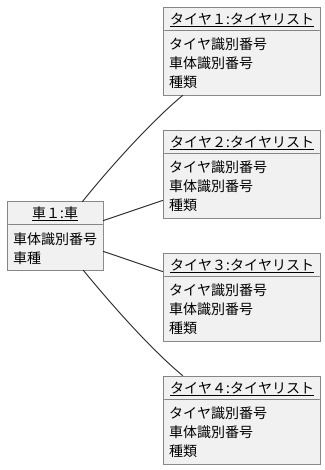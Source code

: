 @startuml 車
    left to right direction
    object "<u>車１:車</u>" as O1 {
        車体識別番号
        車種
    }

    object "<u>タイヤ１:タイヤリスト</u>" as O2 {
        タイヤ識別番号
        車体識別番号
        種類
    }
    object "<u>タイヤ２:タイヤリスト</u>" as O3 {
        タイヤ識別番号
        車体識別番号
        種類
    }
    object "<u>タイヤ３:タイヤリスト</u>" as O4 {
        タイヤ識別番号
        車体識別番号
        種類
    }
    object "<u>タイヤ４:タイヤリスト</u>" as O5 {
        タイヤ識別番号
        車体識別番号
        種類
    }

    O1 -- O2
    O1 -- O3
    O1 -- O4
    O1 -- O5
    
@enduml